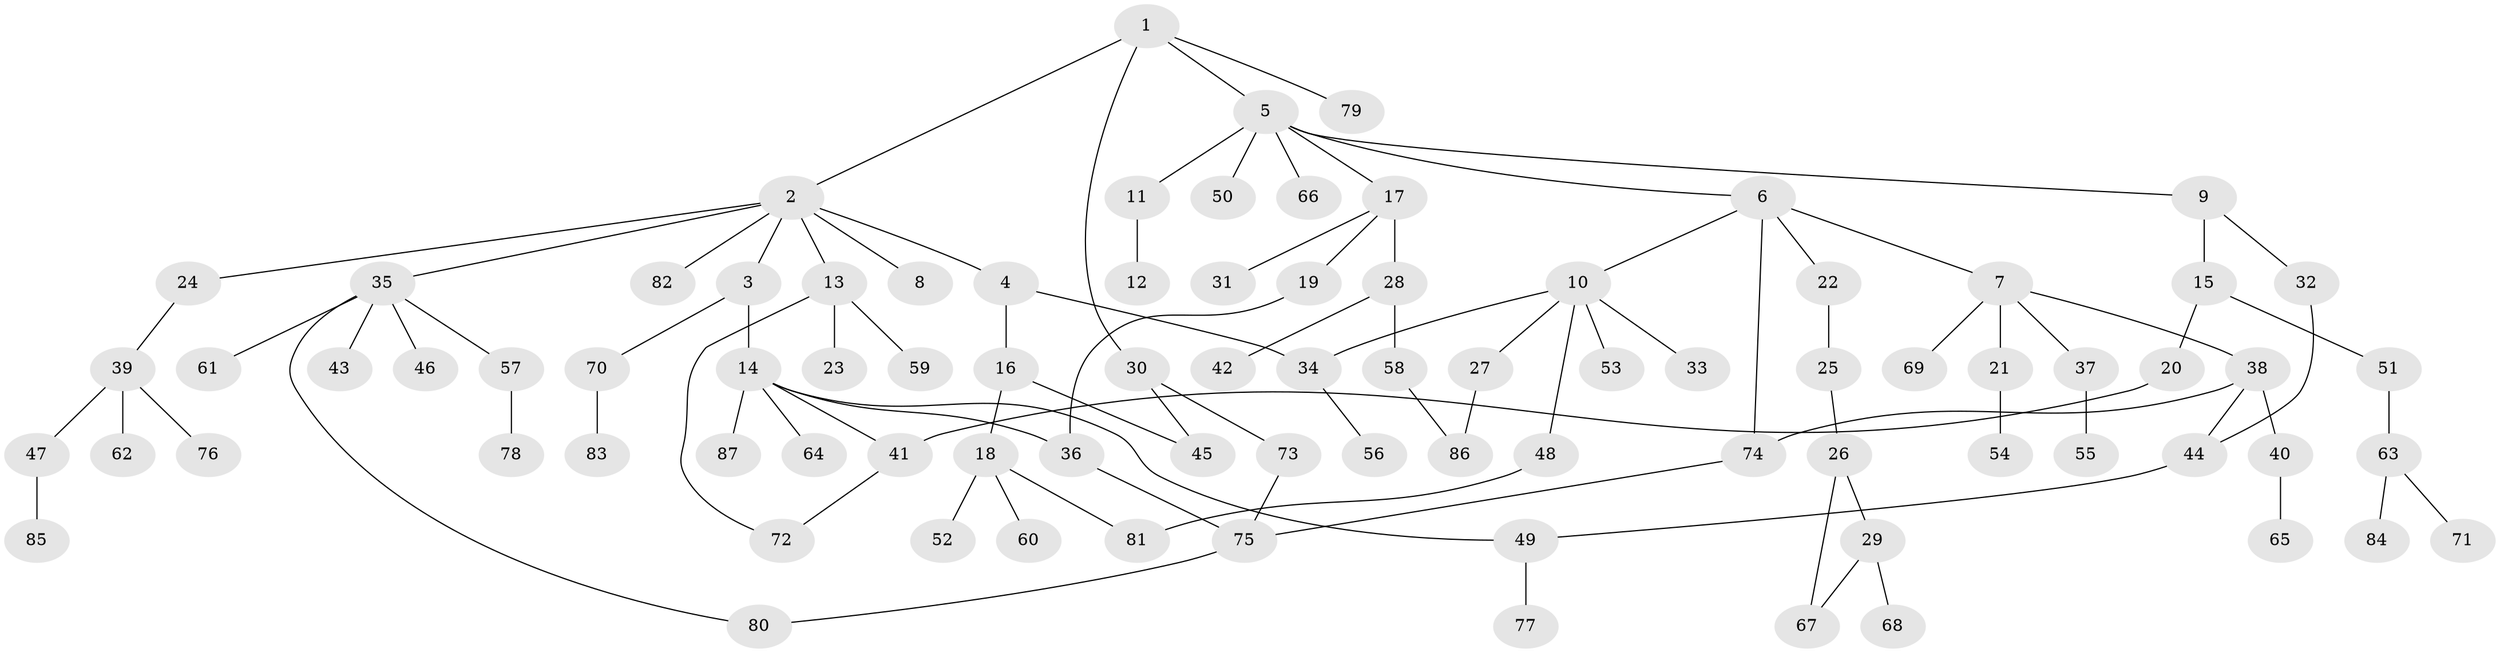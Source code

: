 // Generated by graph-tools (version 1.1) at 2025/42/03/09/25 04:42:04]
// undirected, 87 vertices, 100 edges
graph export_dot {
graph [start="1"]
  node [color=gray90,style=filled];
  1;
  2;
  3;
  4;
  5;
  6;
  7;
  8;
  9;
  10;
  11;
  12;
  13;
  14;
  15;
  16;
  17;
  18;
  19;
  20;
  21;
  22;
  23;
  24;
  25;
  26;
  27;
  28;
  29;
  30;
  31;
  32;
  33;
  34;
  35;
  36;
  37;
  38;
  39;
  40;
  41;
  42;
  43;
  44;
  45;
  46;
  47;
  48;
  49;
  50;
  51;
  52;
  53;
  54;
  55;
  56;
  57;
  58;
  59;
  60;
  61;
  62;
  63;
  64;
  65;
  66;
  67;
  68;
  69;
  70;
  71;
  72;
  73;
  74;
  75;
  76;
  77;
  78;
  79;
  80;
  81;
  82;
  83;
  84;
  85;
  86;
  87;
  1 -- 2;
  1 -- 5;
  1 -- 30;
  1 -- 79;
  2 -- 3;
  2 -- 4;
  2 -- 8;
  2 -- 13;
  2 -- 24;
  2 -- 35;
  2 -- 82;
  3 -- 14;
  3 -- 70;
  4 -- 16;
  4 -- 34;
  5 -- 6;
  5 -- 9;
  5 -- 11;
  5 -- 17;
  5 -- 50;
  5 -- 66;
  6 -- 7;
  6 -- 10;
  6 -- 22;
  6 -- 74;
  7 -- 21;
  7 -- 37;
  7 -- 38;
  7 -- 69;
  9 -- 15;
  9 -- 32;
  10 -- 27;
  10 -- 33;
  10 -- 48;
  10 -- 53;
  10 -- 34;
  11 -- 12;
  13 -- 23;
  13 -- 59;
  13 -- 72;
  14 -- 49;
  14 -- 64;
  14 -- 87;
  14 -- 36;
  14 -- 41;
  15 -- 20;
  15 -- 51;
  16 -- 18;
  16 -- 45;
  17 -- 19;
  17 -- 28;
  17 -- 31;
  18 -- 52;
  18 -- 60;
  18 -- 81;
  19 -- 36;
  20 -- 41;
  21 -- 54;
  22 -- 25;
  24 -- 39;
  25 -- 26;
  26 -- 29;
  26 -- 67;
  27 -- 86;
  28 -- 42;
  28 -- 58;
  29 -- 68;
  29 -- 67;
  30 -- 45;
  30 -- 73;
  32 -- 44;
  34 -- 56;
  35 -- 43;
  35 -- 46;
  35 -- 57;
  35 -- 61;
  35 -- 80;
  36 -- 75;
  37 -- 55;
  38 -- 40;
  38 -- 44;
  38 -- 74;
  39 -- 47;
  39 -- 62;
  39 -- 76;
  40 -- 65;
  41 -- 72;
  44 -- 49;
  47 -- 85;
  48 -- 81;
  49 -- 77;
  51 -- 63;
  57 -- 78;
  58 -- 86;
  63 -- 71;
  63 -- 84;
  70 -- 83;
  73 -- 75;
  74 -- 75;
  75 -- 80;
}
